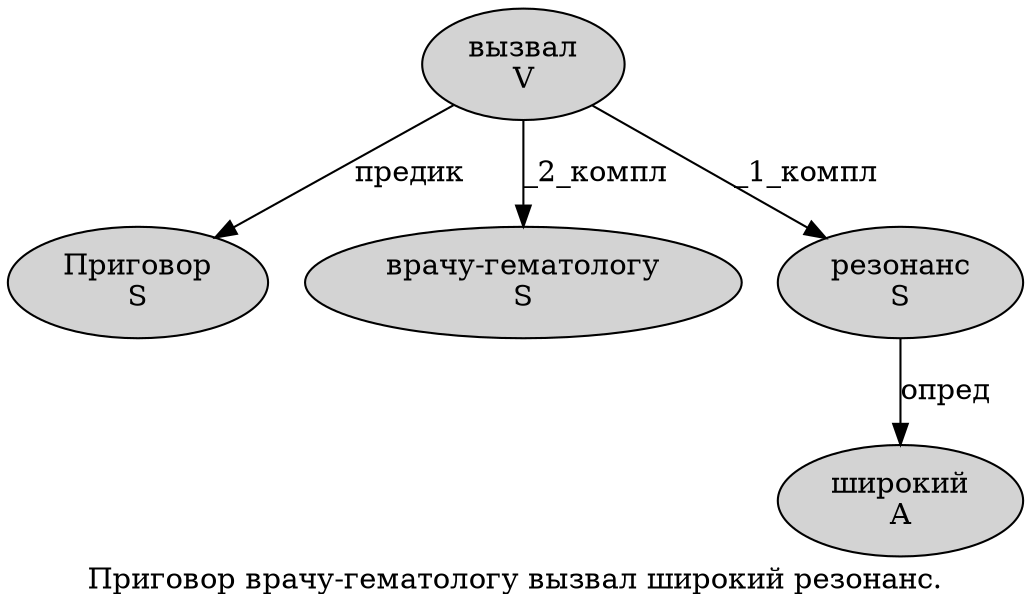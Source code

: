 digraph SENTENCE_1284 {
	graph [label="Приговор врачу-гематологу вызвал широкий резонанс."]
	node [style=filled]
		0 [label="Приговор
S" color="" fillcolor=lightgray penwidth=1 shape=ellipse]
		1 [label="врачу-гематологу
S" color="" fillcolor=lightgray penwidth=1 shape=ellipse]
		2 [label="вызвал
V" color="" fillcolor=lightgray penwidth=1 shape=ellipse]
		3 [label="широкий
A" color="" fillcolor=lightgray penwidth=1 shape=ellipse]
		4 [label="резонанс
S" color="" fillcolor=lightgray penwidth=1 shape=ellipse]
			2 -> 0 [label="предик"]
			2 -> 1 [label="_2_компл"]
			2 -> 4 [label="_1_компл"]
			4 -> 3 [label="опред"]
}
